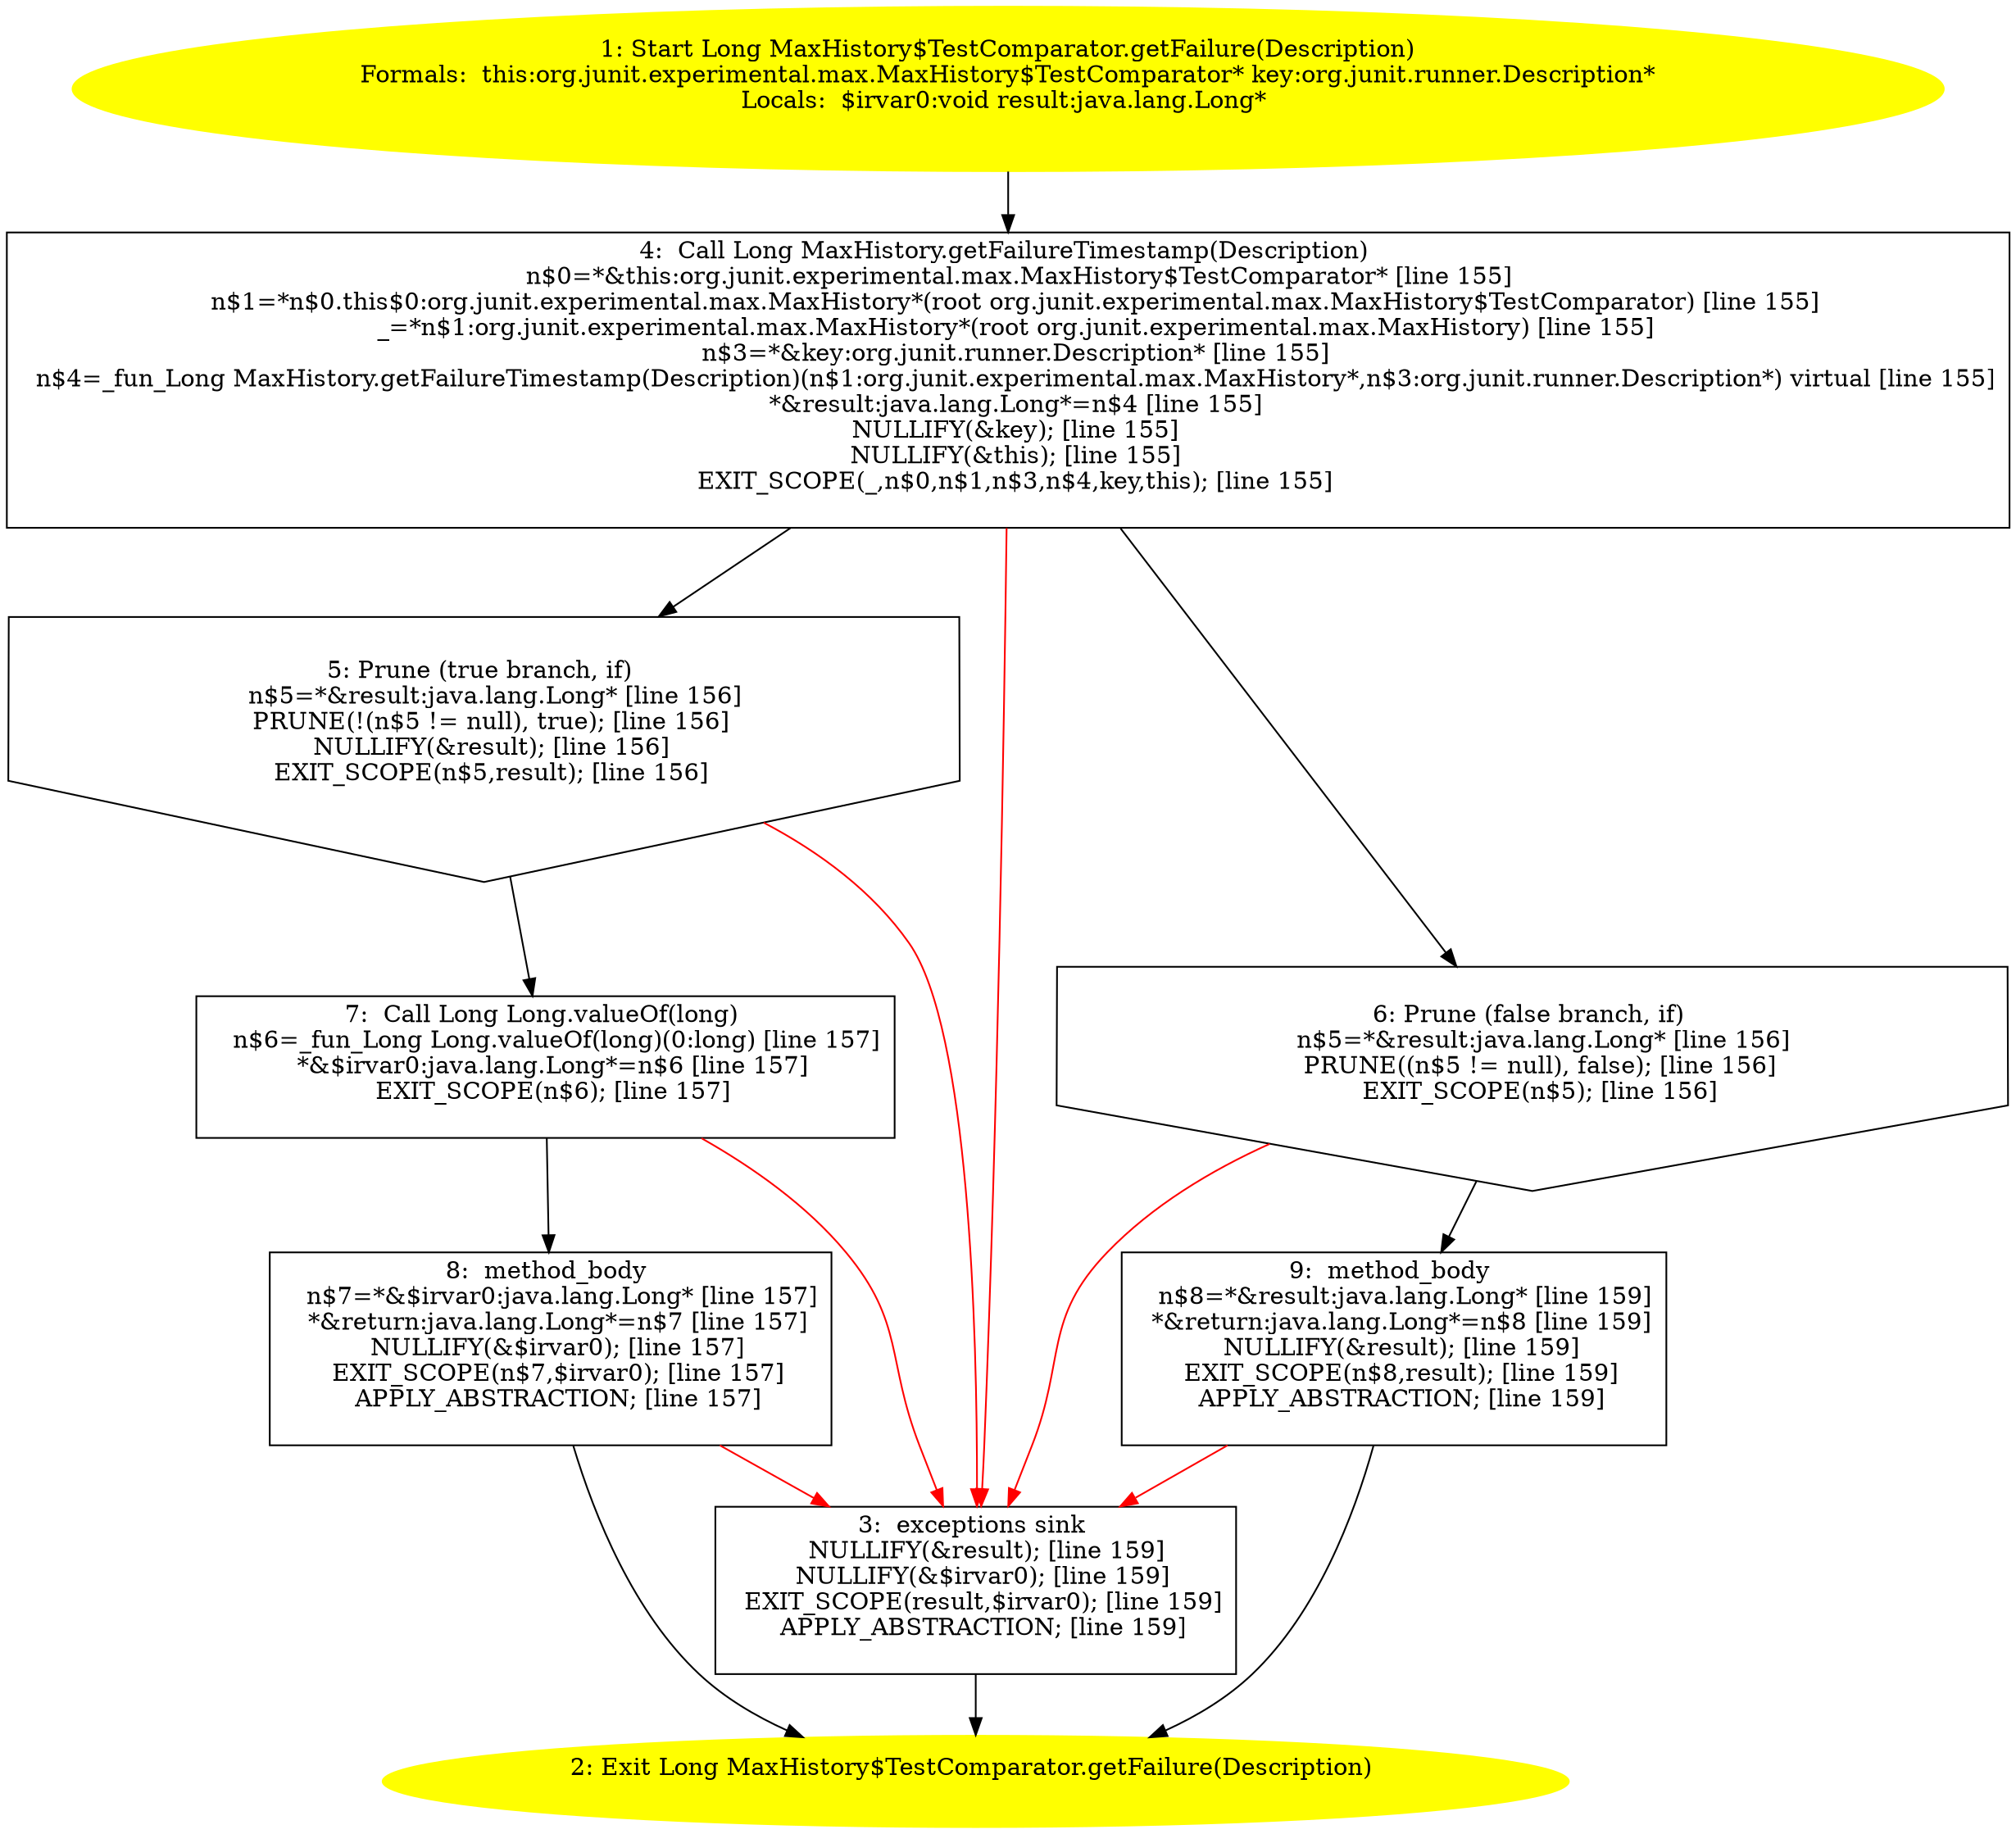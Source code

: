 /* @generated */
digraph cfg {
"org.junit.experimental.max.MaxHistory$TestComparator.getFailure(org.junit.runner.Description):java.l.1103cde6c1bc3698ff9a8bcf3195f995_1" [label="1: Start Long MaxHistory$TestComparator.getFailure(Description)\nFormals:  this:org.junit.experimental.max.MaxHistory$TestComparator* key:org.junit.runner.Description*\nLocals:  $irvar0:void result:java.lang.Long* \n  " color=yellow style=filled]
	

	 "org.junit.experimental.max.MaxHistory$TestComparator.getFailure(org.junit.runner.Description):java.l.1103cde6c1bc3698ff9a8bcf3195f995_1" -> "org.junit.experimental.max.MaxHistory$TestComparator.getFailure(org.junit.runner.Description):java.l.1103cde6c1bc3698ff9a8bcf3195f995_4" ;
"org.junit.experimental.max.MaxHistory$TestComparator.getFailure(org.junit.runner.Description):java.l.1103cde6c1bc3698ff9a8bcf3195f995_2" [label="2: Exit Long MaxHistory$TestComparator.getFailure(Description) \n  " color=yellow style=filled]
	

"org.junit.experimental.max.MaxHistory$TestComparator.getFailure(org.junit.runner.Description):java.l.1103cde6c1bc3698ff9a8bcf3195f995_3" [label="3:  exceptions sink \n   NULLIFY(&result); [line 159]\n  NULLIFY(&$irvar0); [line 159]\n  EXIT_SCOPE(result,$irvar0); [line 159]\n  APPLY_ABSTRACTION; [line 159]\n " shape="box"]
	

	 "org.junit.experimental.max.MaxHistory$TestComparator.getFailure(org.junit.runner.Description):java.l.1103cde6c1bc3698ff9a8bcf3195f995_3" -> "org.junit.experimental.max.MaxHistory$TestComparator.getFailure(org.junit.runner.Description):java.l.1103cde6c1bc3698ff9a8bcf3195f995_2" ;
"org.junit.experimental.max.MaxHistory$TestComparator.getFailure(org.junit.runner.Description):java.l.1103cde6c1bc3698ff9a8bcf3195f995_4" [label="4:  Call Long MaxHistory.getFailureTimestamp(Description) \n   n$0=*&this:org.junit.experimental.max.MaxHistory$TestComparator* [line 155]\n  n$1=*n$0.this$0:org.junit.experimental.max.MaxHistory*(root org.junit.experimental.max.MaxHistory$TestComparator) [line 155]\n  _=*n$1:org.junit.experimental.max.MaxHistory*(root org.junit.experimental.max.MaxHistory) [line 155]\n  n$3=*&key:org.junit.runner.Description* [line 155]\n  n$4=_fun_Long MaxHistory.getFailureTimestamp(Description)(n$1:org.junit.experimental.max.MaxHistory*,n$3:org.junit.runner.Description*) virtual [line 155]\n  *&result:java.lang.Long*=n$4 [line 155]\n  NULLIFY(&key); [line 155]\n  NULLIFY(&this); [line 155]\n  EXIT_SCOPE(_,n$0,n$1,n$3,n$4,key,this); [line 155]\n " shape="box"]
	

	 "org.junit.experimental.max.MaxHistory$TestComparator.getFailure(org.junit.runner.Description):java.l.1103cde6c1bc3698ff9a8bcf3195f995_4" -> "org.junit.experimental.max.MaxHistory$TestComparator.getFailure(org.junit.runner.Description):java.l.1103cde6c1bc3698ff9a8bcf3195f995_5" ;
	 "org.junit.experimental.max.MaxHistory$TestComparator.getFailure(org.junit.runner.Description):java.l.1103cde6c1bc3698ff9a8bcf3195f995_4" -> "org.junit.experimental.max.MaxHistory$TestComparator.getFailure(org.junit.runner.Description):java.l.1103cde6c1bc3698ff9a8bcf3195f995_6" ;
	 "org.junit.experimental.max.MaxHistory$TestComparator.getFailure(org.junit.runner.Description):java.l.1103cde6c1bc3698ff9a8bcf3195f995_4" -> "org.junit.experimental.max.MaxHistory$TestComparator.getFailure(org.junit.runner.Description):java.l.1103cde6c1bc3698ff9a8bcf3195f995_3" [color="red" ];
"org.junit.experimental.max.MaxHistory$TestComparator.getFailure(org.junit.runner.Description):java.l.1103cde6c1bc3698ff9a8bcf3195f995_5" [label="5: Prune (true branch, if) \n   n$5=*&result:java.lang.Long* [line 156]\n  PRUNE(!(n$5 != null), true); [line 156]\n  NULLIFY(&result); [line 156]\n  EXIT_SCOPE(n$5,result); [line 156]\n " shape="invhouse"]
	

	 "org.junit.experimental.max.MaxHistory$TestComparator.getFailure(org.junit.runner.Description):java.l.1103cde6c1bc3698ff9a8bcf3195f995_5" -> "org.junit.experimental.max.MaxHistory$TestComparator.getFailure(org.junit.runner.Description):java.l.1103cde6c1bc3698ff9a8bcf3195f995_7" ;
	 "org.junit.experimental.max.MaxHistory$TestComparator.getFailure(org.junit.runner.Description):java.l.1103cde6c1bc3698ff9a8bcf3195f995_5" -> "org.junit.experimental.max.MaxHistory$TestComparator.getFailure(org.junit.runner.Description):java.l.1103cde6c1bc3698ff9a8bcf3195f995_3" [color="red" ];
"org.junit.experimental.max.MaxHistory$TestComparator.getFailure(org.junit.runner.Description):java.l.1103cde6c1bc3698ff9a8bcf3195f995_6" [label="6: Prune (false branch, if) \n   n$5=*&result:java.lang.Long* [line 156]\n  PRUNE((n$5 != null), false); [line 156]\n  EXIT_SCOPE(n$5); [line 156]\n " shape="invhouse"]
	

	 "org.junit.experimental.max.MaxHistory$TestComparator.getFailure(org.junit.runner.Description):java.l.1103cde6c1bc3698ff9a8bcf3195f995_6" -> "org.junit.experimental.max.MaxHistory$TestComparator.getFailure(org.junit.runner.Description):java.l.1103cde6c1bc3698ff9a8bcf3195f995_9" ;
	 "org.junit.experimental.max.MaxHistory$TestComparator.getFailure(org.junit.runner.Description):java.l.1103cde6c1bc3698ff9a8bcf3195f995_6" -> "org.junit.experimental.max.MaxHistory$TestComparator.getFailure(org.junit.runner.Description):java.l.1103cde6c1bc3698ff9a8bcf3195f995_3" [color="red" ];
"org.junit.experimental.max.MaxHistory$TestComparator.getFailure(org.junit.runner.Description):java.l.1103cde6c1bc3698ff9a8bcf3195f995_7" [label="7:  Call Long Long.valueOf(long) \n   n$6=_fun_Long Long.valueOf(long)(0:long) [line 157]\n  *&$irvar0:java.lang.Long*=n$6 [line 157]\n  EXIT_SCOPE(n$6); [line 157]\n " shape="box"]
	

	 "org.junit.experimental.max.MaxHistory$TestComparator.getFailure(org.junit.runner.Description):java.l.1103cde6c1bc3698ff9a8bcf3195f995_7" -> "org.junit.experimental.max.MaxHistory$TestComparator.getFailure(org.junit.runner.Description):java.l.1103cde6c1bc3698ff9a8bcf3195f995_8" ;
	 "org.junit.experimental.max.MaxHistory$TestComparator.getFailure(org.junit.runner.Description):java.l.1103cde6c1bc3698ff9a8bcf3195f995_7" -> "org.junit.experimental.max.MaxHistory$TestComparator.getFailure(org.junit.runner.Description):java.l.1103cde6c1bc3698ff9a8bcf3195f995_3" [color="red" ];
"org.junit.experimental.max.MaxHistory$TestComparator.getFailure(org.junit.runner.Description):java.l.1103cde6c1bc3698ff9a8bcf3195f995_8" [label="8:  method_body \n   n$7=*&$irvar0:java.lang.Long* [line 157]\n  *&return:java.lang.Long*=n$7 [line 157]\n  NULLIFY(&$irvar0); [line 157]\n  EXIT_SCOPE(n$7,$irvar0); [line 157]\n  APPLY_ABSTRACTION; [line 157]\n " shape="box"]
	

	 "org.junit.experimental.max.MaxHistory$TestComparator.getFailure(org.junit.runner.Description):java.l.1103cde6c1bc3698ff9a8bcf3195f995_8" -> "org.junit.experimental.max.MaxHistory$TestComparator.getFailure(org.junit.runner.Description):java.l.1103cde6c1bc3698ff9a8bcf3195f995_2" ;
	 "org.junit.experimental.max.MaxHistory$TestComparator.getFailure(org.junit.runner.Description):java.l.1103cde6c1bc3698ff9a8bcf3195f995_8" -> "org.junit.experimental.max.MaxHistory$TestComparator.getFailure(org.junit.runner.Description):java.l.1103cde6c1bc3698ff9a8bcf3195f995_3" [color="red" ];
"org.junit.experimental.max.MaxHistory$TestComparator.getFailure(org.junit.runner.Description):java.l.1103cde6c1bc3698ff9a8bcf3195f995_9" [label="9:  method_body \n   n$8=*&result:java.lang.Long* [line 159]\n  *&return:java.lang.Long*=n$8 [line 159]\n  NULLIFY(&result); [line 159]\n  EXIT_SCOPE(n$8,result); [line 159]\n  APPLY_ABSTRACTION; [line 159]\n " shape="box"]
	

	 "org.junit.experimental.max.MaxHistory$TestComparator.getFailure(org.junit.runner.Description):java.l.1103cde6c1bc3698ff9a8bcf3195f995_9" -> "org.junit.experimental.max.MaxHistory$TestComparator.getFailure(org.junit.runner.Description):java.l.1103cde6c1bc3698ff9a8bcf3195f995_2" ;
	 "org.junit.experimental.max.MaxHistory$TestComparator.getFailure(org.junit.runner.Description):java.l.1103cde6c1bc3698ff9a8bcf3195f995_9" -> "org.junit.experimental.max.MaxHistory$TestComparator.getFailure(org.junit.runner.Description):java.l.1103cde6c1bc3698ff9a8bcf3195f995_3" [color="red" ];
}
